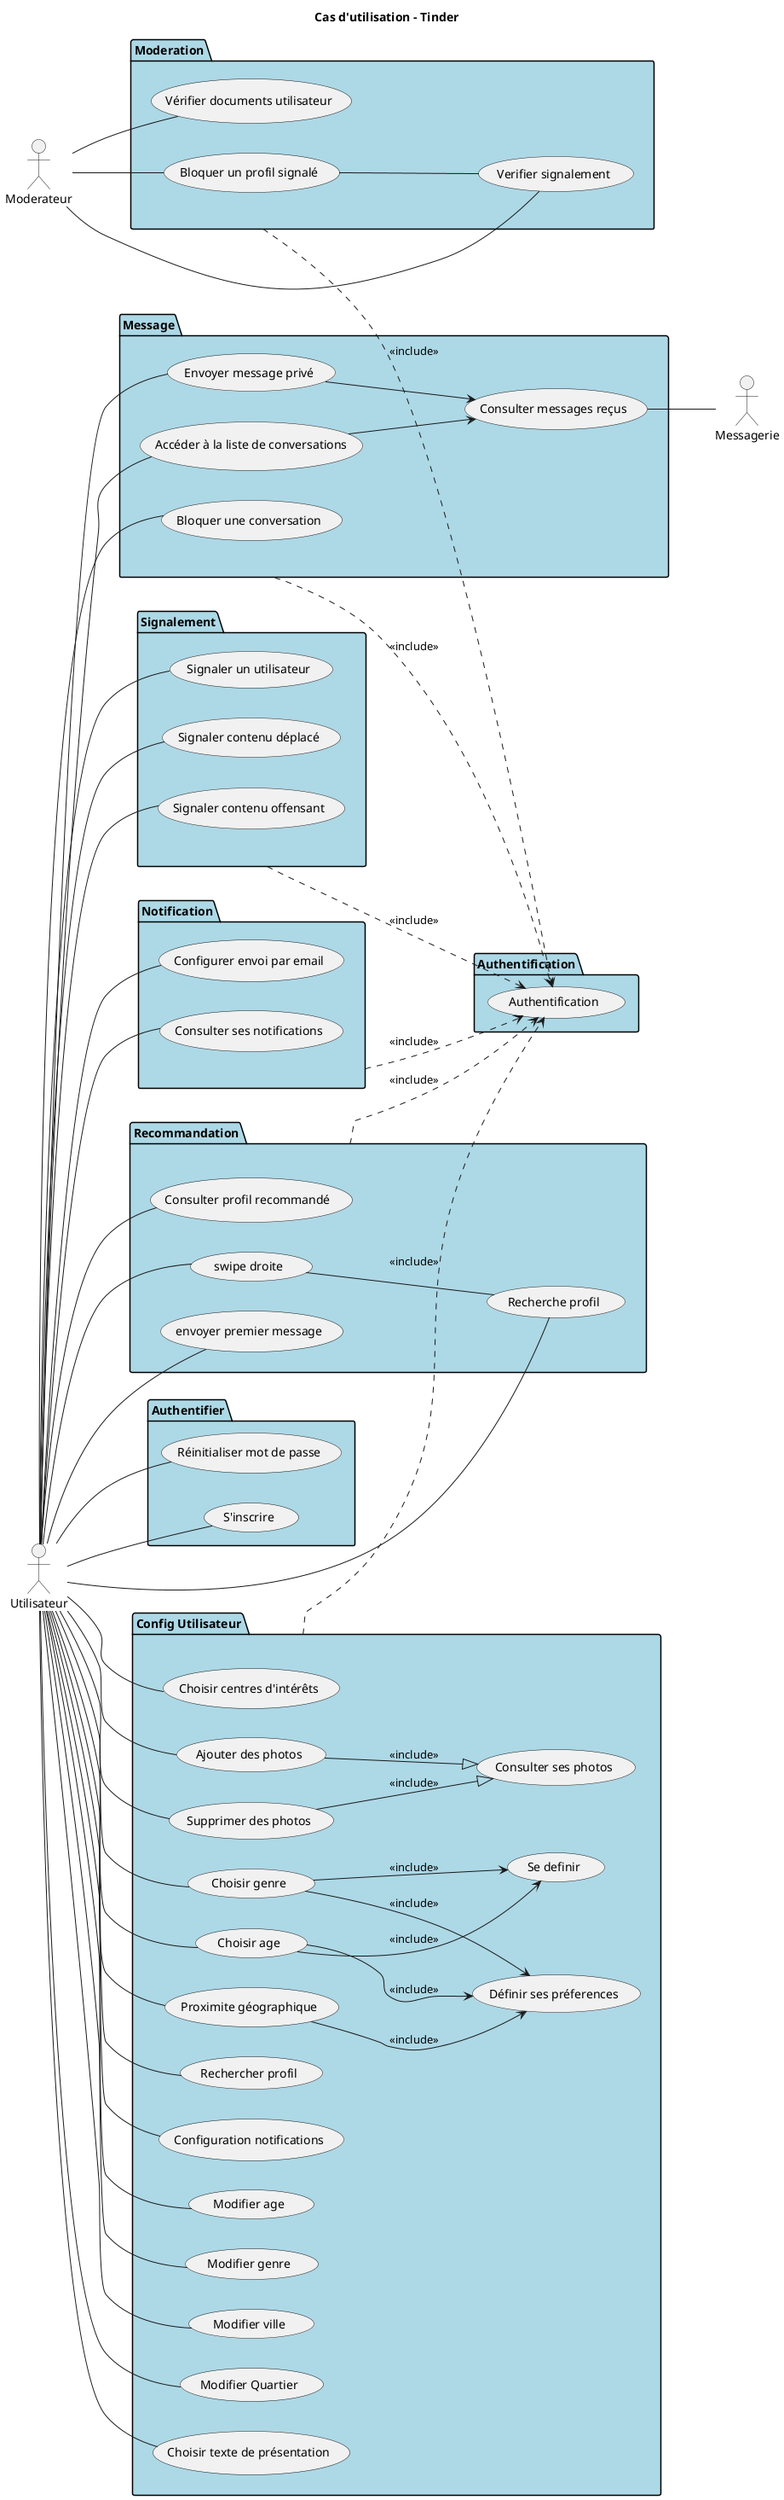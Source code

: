 @startuml

left to right direction
title Cas d'utilisation - Tinder

actor Utilisateur
actor Messagerie
actor Moderateur

package "Authentification" #LightBlue {

    usecase "Authentification" as auth

}

package "Moderation" #LightBlue {

    usecase "Bloquer un profil signalé" as mod_bloquer
    usecase "Vérifier documents utilisateur" as mod_verif_docs
    usecase "Verifier signalement" as mod_verif_signal

    Moderateur -- mod_bloquer
    Moderateur -- mod_verif_docs
    Moderateur -- mod_verif_signal

    mod_bloquer -- mod_verif_signal

}

package "Signalement" #LightBlue {

    usecase "Signaler un utilisateur" as signal_user
    usecase "Signaler contenu déplacé" as signal_deplace
    usecase "Signaler contenu offensant" as signal_offensant

    Utilisateur -- signal_user
    Utilisateur -- signal_deplace
    Utilisateur -- signal_offensant

}

package "Message" #LightBlue {

    usecase "Envoyer message privé" as mess_envoyer
    usecase "Consulter messages reçus" as mess_consulter
    usecase "Accéder à la liste de conversations" as mess_liste
    usecase "Bloquer une conversation" as mess_bloquer_conv

    Utilisateur -- mess_bloquer_conv
    Utilisateur -- mess_liste
    Utilisateur -- mess_envoyer

    mess_liste --> mess_consulter

    mess_envoyer --> mess_consulter

    mess_consulter -- Messagerie

}

package "Notification" #LightBlue {

    usecase "Consulter ses notifications" as notif_consult
    usecase "Configurer envoi par email" as notif_email

    Utilisateur -- notif_consult
    Utilisateur -- notif_email

}

package "Config Utilisateur" #LightBlue {

    usecase "Modifier age" as modif_Age
    usecase "Modifier genre" as modif_Genre
    usecase "Modifier ville" as modif_Ville
    usecase "Modifier Quartier" as modif_Quartier
    usecase "Choisir texte de présentation" as modif_Texte_Presentation
    usecase "Choisir centres d'intérêts" as modif_Centre_Interets
    usecase "Consulter ses photos" as modif_Consultation
    usecase "Ajouter des photos" as modif_Ajouter_Photos
    usecase "Supprimer des photos" as modif_Supprimer_Photos
    usecase "Définir ses préferences" as modif_pref
    usecase "Proximite géographique" as modif_proximite
    usecase "Choisir age" as modif_age
    usecase "Choisir genre" as modif_genre
    usecase "Rechercher profil" as modif_critere_visibilite_autres
    usecase "Configuration notifications" as modif_notif
    usecase "Se definir" as modif_definir

    modif_proximite --> modif_pref : <<include>>

    modif_genre --> modif_definir : <<include>>
    modif_genre --> modif_pref : <<include>>

    modif_age --> modif_definir : <<include>>
    modif_age --> modif_pref : <<include>>

    Utilisateur -- modif_Age
    Utilisateur -- modif_Genre
    Utilisateur -- modif_Ville
    Utilisateur -- modif_Quartier
    Utilisateur -- modif_Texte_Presentation
    Utilisateur -- modif_Centre_Interets
    Utilisateur -- modif_Supprimer_Photos
    Utilisateur -- modif_Ajouter_Photos
    Utilisateur -- modif_genre
    Utilisateur -- modif_age
    Utilisateur -- modif_proximite
    Utilisateur -- modif_critere_visibilite_autres
    Utilisateur -- modif_notif

    modif_Supprimer_Photos --|> modif_Consultation : <<include>>

    modif_Ajouter_Photos --|> modif_Consultation : <<include>>

}

package "Recommandation" #LightBlue {

    usecase "Consulter profil recommandé " as reco_consultation
    usecase "Recherche profil" as reco_recherche
    usecase "swipe droite" as reco_interet
    usecase "envoyer premier message" as reco_message

    Utilisateur -- reco_message
    Utilisateur -- reco_consultation
    Utilisateur -- reco_interet
    Utilisateur -- reco_recherche
    reco_interet -- reco_recherche

}

package "Authentifier" #LightBlue {

    usecase "S'inscrire" as auth_inscription
    usecase "Réinitialiser mot de passe" as auth_reset_mdp

    Utilisateur -- auth_inscription
    Utilisateur -- auth_reset_mdp

}

"Recommandation" ..> auth : <<include>>
"Config Utilisateur"  ..> auth : <<include>>
"Notification" ..> auth : <<include>>
"Message" ..> auth : <<include>>
"Signalement" ..> auth : <<include>>
"Moderation" ..> auth : <<include>>

@enduml
